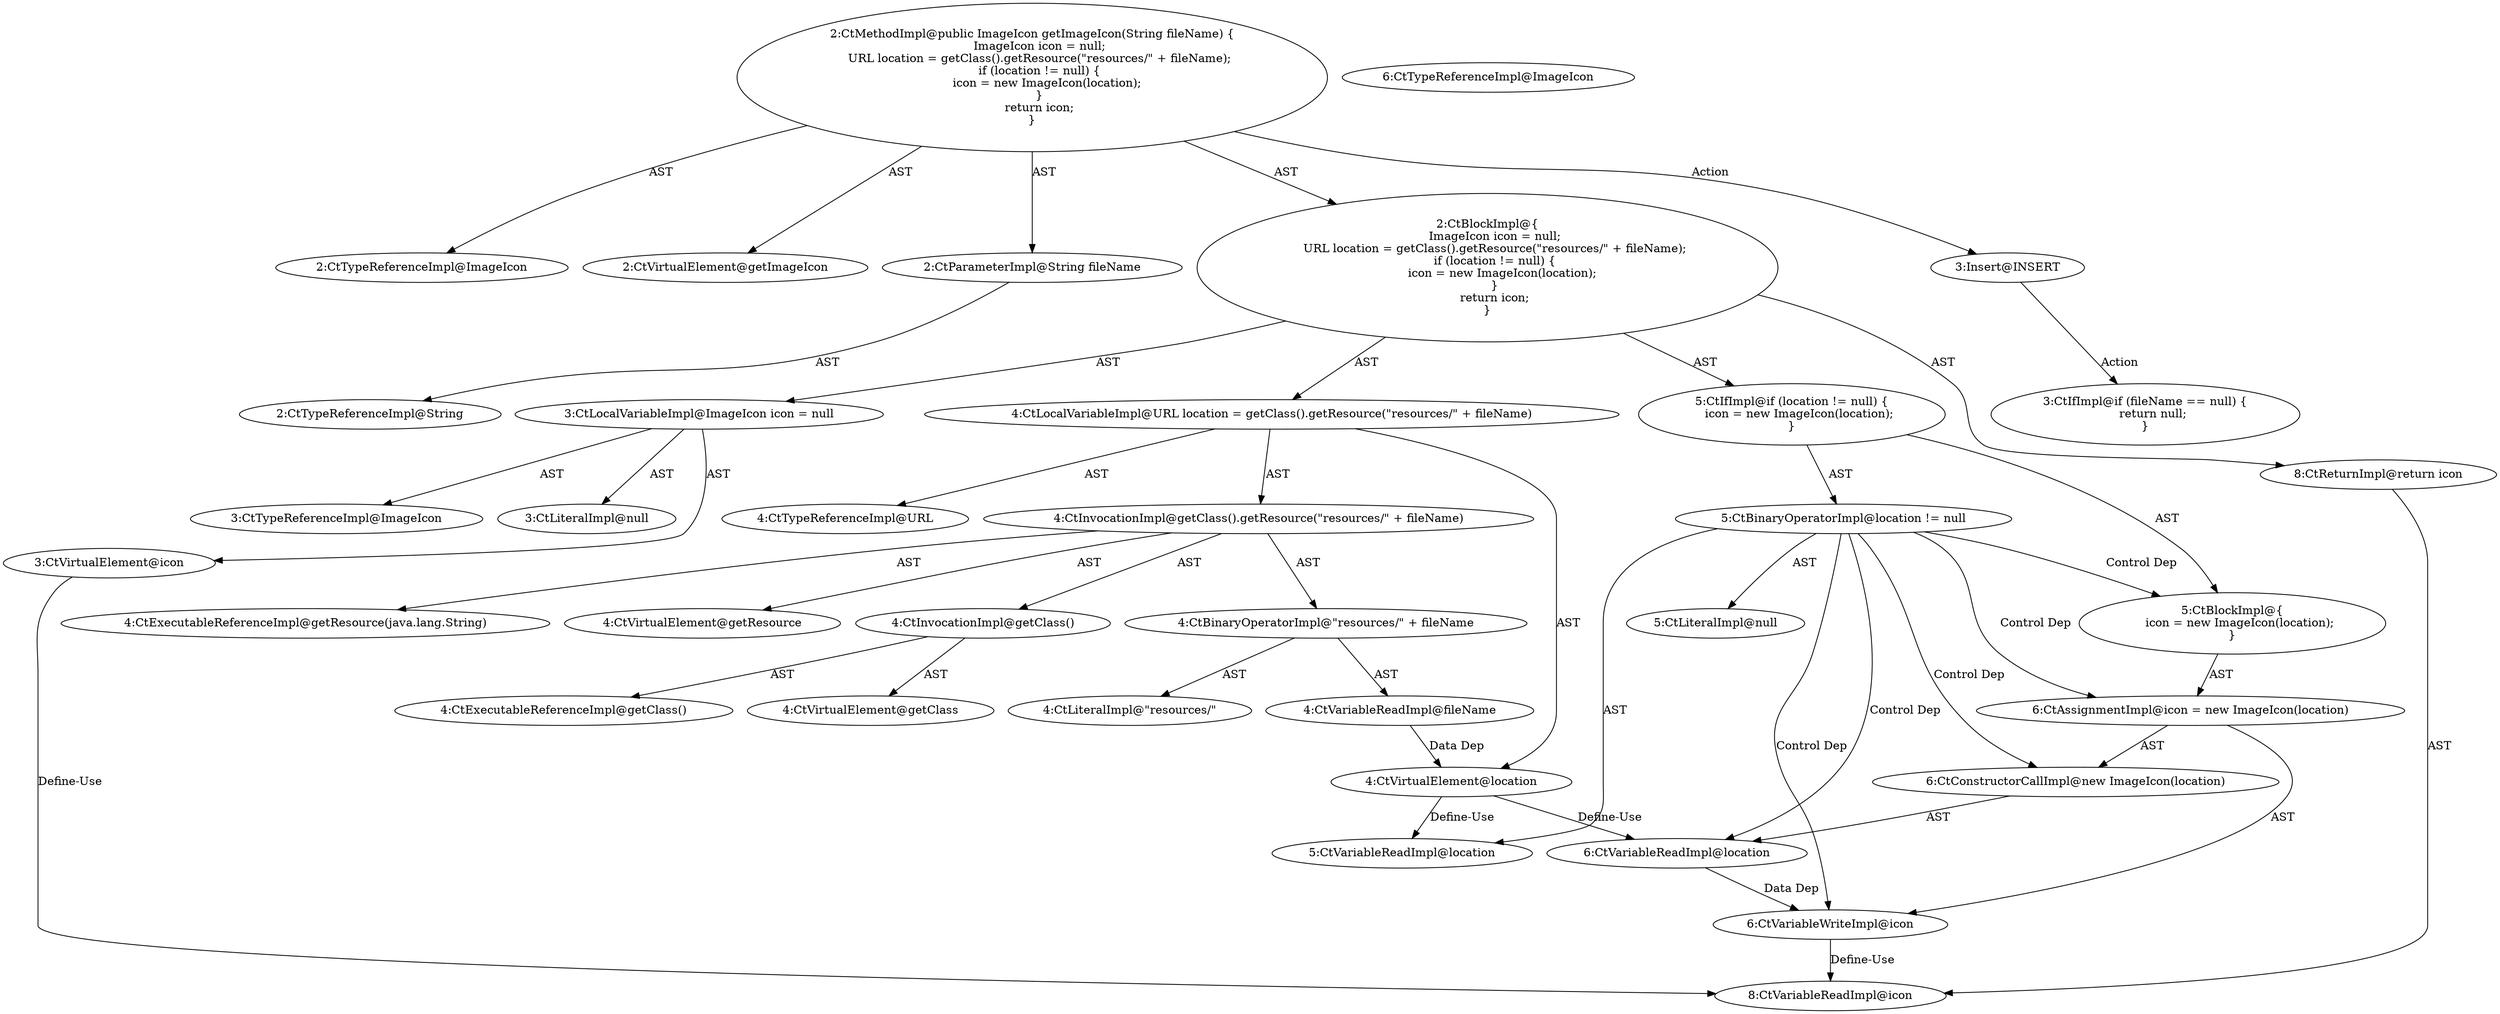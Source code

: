 digraph "getImageIcon#?,String" {
0 [label="2:CtTypeReferenceImpl@ImageIcon" shape=ellipse]
1 [label="2:CtVirtualElement@getImageIcon" shape=ellipse]
2 [label="2:CtParameterImpl@String fileName" shape=ellipse]
3 [label="2:CtTypeReferenceImpl@String" shape=ellipse]
4 [label="3:CtTypeReferenceImpl@ImageIcon" shape=ellipse]
5 [label="3:CtLiteralImpl@null" shape=ellipse]
6 [label="3:CtVirtualElement@icon" shape=ellipse]
7 [label="3:CtLocalVariableImpl@ImageIcon icon = null" shape=ellipse]
8 [label="4:CtTypeReferenceImpl@URL" shape=ellipse]
9 [label="4:CtExecutableReferenceImpl@getResource(java.lang.String)" shape=ellipse]
10 [label="4:CtVirtualElement@getResource" shape=ellipse]
11 [label="4:CtExecutableReferenceImpl@getClass()" shape=ellipse]
12 [label="4:CtVirtualElement@getClass" shape=ellipse]
13 [label="4:CtInvocationImpl@getClass()" shape=ellipse]
14 [label="4:CtLiteralImpl@\"resources/\"" shape=ellipse]
15 [label="4:CtVariableReadImpl@fileName" shape=ellipse]
16 [label="4:CtBinaryOperatorImpl@\"resources/\" + fileName" shape=ellipse]
17 [label="4:CtInvocationImpl@getClass().getResource(\"resources/\" + fileName)" shape=ellipse]
18 [label="4:CtVirtualElement@location" shape=ellipse]
19 [label="4:CtLocalVariableImpl@URL location = getClass().getResource(\"resources/\" + fileName)" shape=ellipse]
20 [label="5:CtVariableReadImpl@location" shape=ellipse]
21 [label="5:CtLiteralImpl@null" shape=ellipse]
22 [label="5:CtBinaryOperatorImpl@location != null" shape=ellipse]
23 [label="6:CtVariableWriteImpl@icon" shape=ellipse]
24 [label="6:CtTypeReferenceImpl@ImageIcon" shape=ellipse]
25 [label="6:CtVariableReadImpl@location" shape=ellipse]
26 [label="6:CtConstructorCallImpl@new ImageIcon(location)" shape=ellipse]
27 [label="6:CtAssignmentImpl@icon = new ImageIcon(location)" shape=ellipse]
28 [label="5:CtBlockImpl@\{
    icon = new ImageIcon(location);
\}" shape=ellipse]
29 [label="5:CtIfImpl@if (location != null) \{
    icon = new ImageIcon(location);
\}" shape=ellipse]
30 [label="8:CtVariableReadImpl@icon" shape=ellipse]
31 [label="8:CtReturnImpl@return icon" shape=ellipse]
32 [label="2:CtBlockImpl@\{
    ImageIcon icon = null;
    URL location = getClass().getResource(\"resources/\" + fileName);
    if (location != null) \{
        icon = new ImageIcon(location);
    \}
    return icon;
\}" shape=ellipse]
33 [label="2:CtMethodImpl@public ImageIcon getImageIcon(String fileName) \{
    ImageIcon icon = null;
    URL location = getClass().getResource(\"resources/\" + fileName);
    if (location != null) \{
        icon = new ImageIcon(location);
    \}
    return icon;
\}" shape=ellipse]
34 [label="3:Insert@INSERT" shape=ellipse]
35 [label="3:CtIfImpl@if (fileName == null) \{
    return null;
\}" shape=ellipse]
2 -> 3 [label="AST"];
6 -> 30 [label="Define-Use"];
7 -> 6 [label="AST"];
7 -> 4 [label="AST"];
7 -> 5 [label="AST"];
13 -> 12 [label="AST"];
13 -> 11 [label="AST"];
15 -> 18 [label="Data Dep"];
16 -> 14 [label="AST"];
16 -> 15 [label="AST"];
17 -> 10 [label="AST"];
17 -> 13 [label="AST"];
17 -> 9 [label="AST"];
17 -> 16 [label="AST"];
18 -> 20 [label="Define-Use"];
18 -> 25 [label="Define-Use"];
19 -> 18 [label="AST"];
19 -> 8 [label="AST"];
19 -> 17 [label="AST"];
22 -> 20 [label="AST"];
22 -> 21 [label="AST"];
22 -> 28 [label="Control Dep"];
22 -> 27 [label="Control Dep"];
22 -> 23 [label="Control Dep"];
22 -> 26 [label="Control Dep"];
22 -> 25 [label="Control Dep"];
23 -> 30 [label="Define-Use"];
25 -> 23 [label="Data Dep"];
26 -> 25 [label="AST"];
27 -> 23 [label="AST"];
27 -> 26 [label="AST"];
28 -> 27 [label="AST"];
29 -> 22 [label="AST"];
29 -> 28 [label="AST"];
31 -> 30 [label="AST"];
32 -> 7 [label="AST"];
32 -> 19 [label="AST"];
32 -> 29 [label="AST"];
32 -> 31 [label="AST"];
33 -> 1 [label="AST"];
33 -> 0 [label="AST"];
33 -> 2 [label="AST"];
33 -> 32 [label="AST"];
33 -> 34 [label="Action"];
34 -> 35 [label="Action"];
}